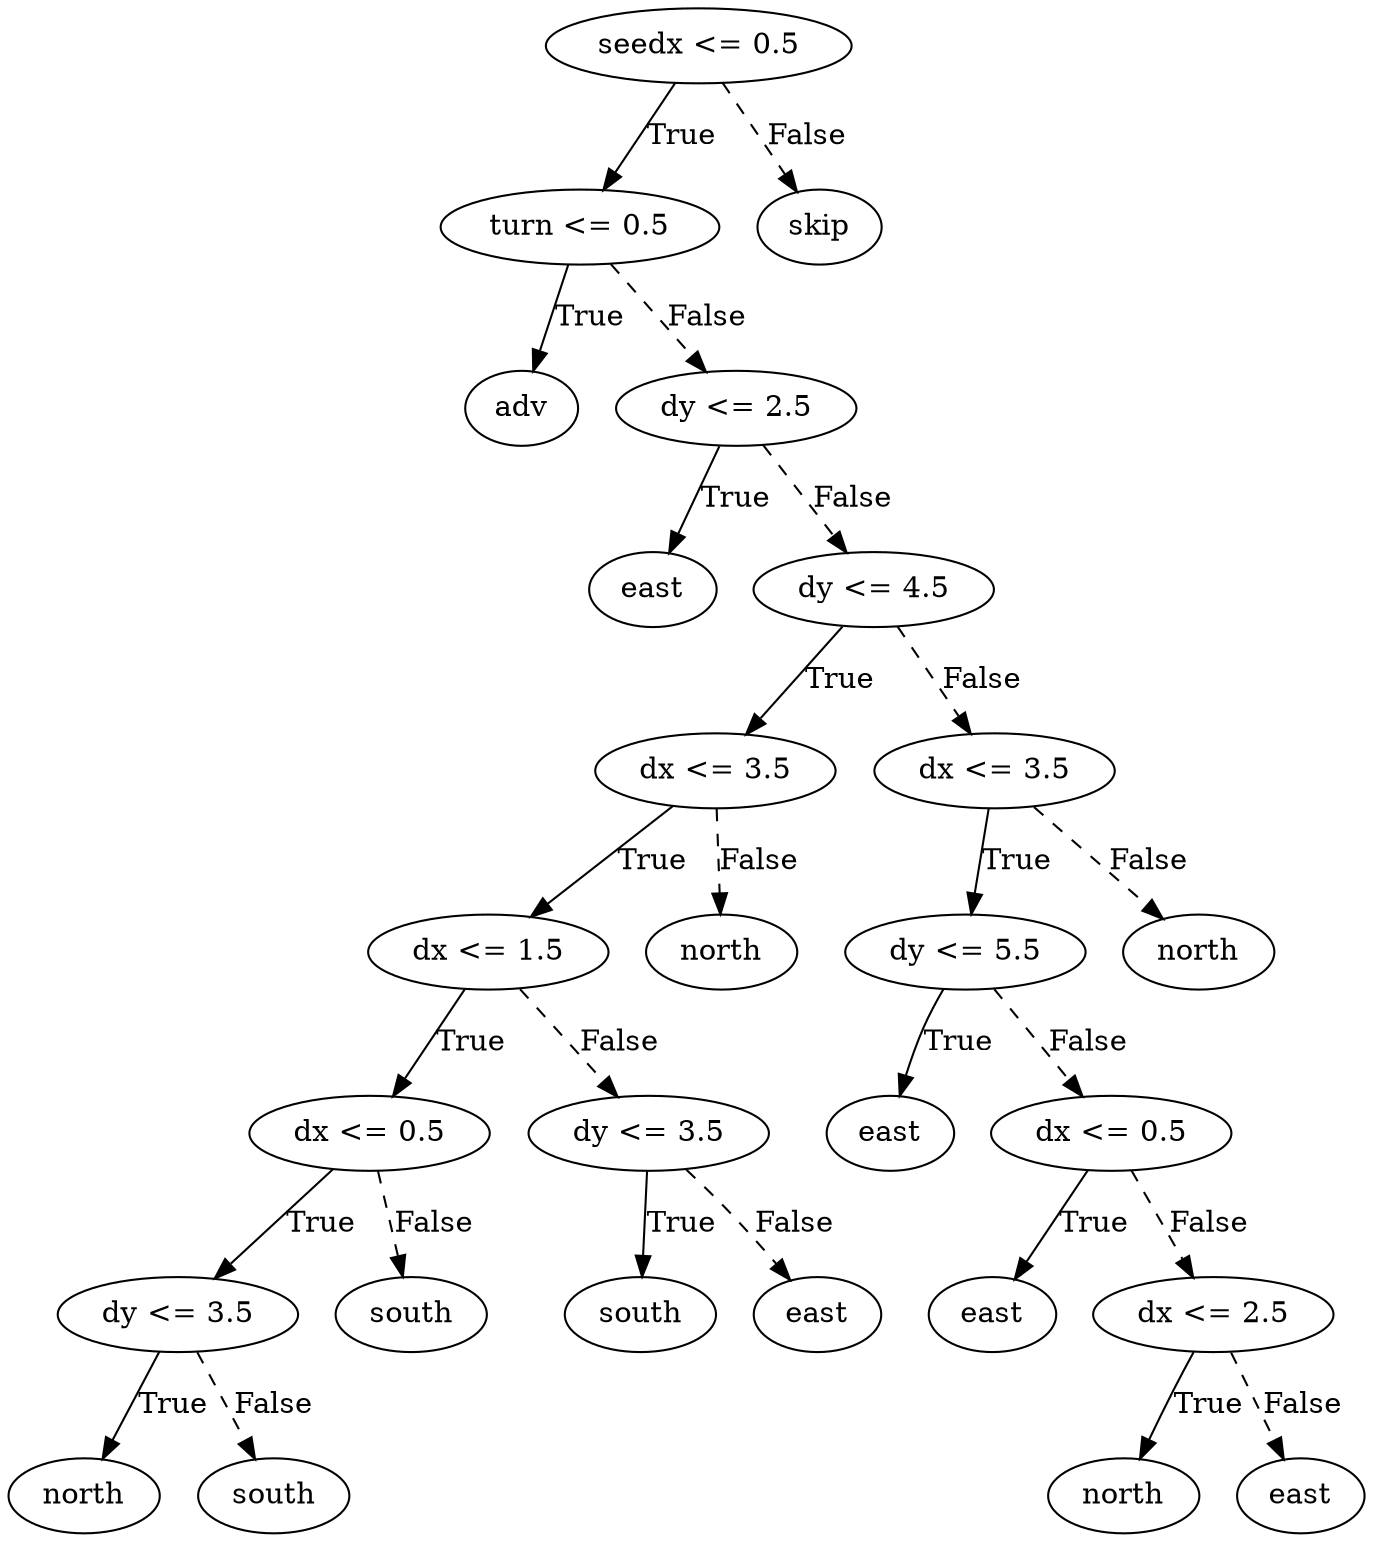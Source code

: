 digraph {
0 [label="seedx <= 0.5"];
1 [label="turn <= 0.5"];
2 [label="adv"];
1 -> 2 [label="True"];
3 [label="dy <= 2.5"];
4 [label="east"];
3 -> 4 [label="True"];
5 [label="dy <= 4.5"];
6 [label="dx <= 3.5"];
7 [label="dx <= 1.5"];
8 [label="dx <= 0.5"];
9 [label="dy <= 3.5"];
10 [label="north"];
9 -> 10 [label="True"];
11 [label="south"];
9 -> 11 [style="dashed", label="False"];
8 -> 9 [label="True"];
12 [label="south"];
8 -> 12 [style="dashed", label="False"];
7 -> 8 [label="True"];
13 [label="dy <= 3.5"];
14 [label="south"];
13 -> 14 [label="True"];
15 [label="east"];
13 -> 15 [style="dashed", label="False"];
7 -> 13 [style="dashed", label="False"];
6 -> 7 [label="True"];
16 [label="north"];
6 -> 16 [style="dashed", label="False"];
5 -> 6 [label="True"];
17 [label="dx <= 3.5"];
18 [label="dy <= 5.5"];
19 [label="east"];
18 -> 19 [label="True"];
20 [label="dx <= 0.5"];
21 [label="east"];
20 -> 21 [label="True"];
22 [label="dx <= 2.5"];
23 [label="north"];
22 -> 23 [label="True"];
24 [label="east"];
22 -> 24 [style="dashed", label="False"];
20 -> 22 [style="dashed", label="False"];
18 -> 20 [style="dashed", label="False"];
17 -> 18 [label="True"];
25 [label="north"];
17 -> 25 [style="dashed", label="False"];
5 -> 17 [style="dashed", label="False"];
3 -> 5 [style="dashed", label="False"];
1 -> 3 [style="dashed", label="False"];
0 -> 1 [label="True"];
26 [label="skip"];
0 -> 26 [style="dashed", label="False"];

}